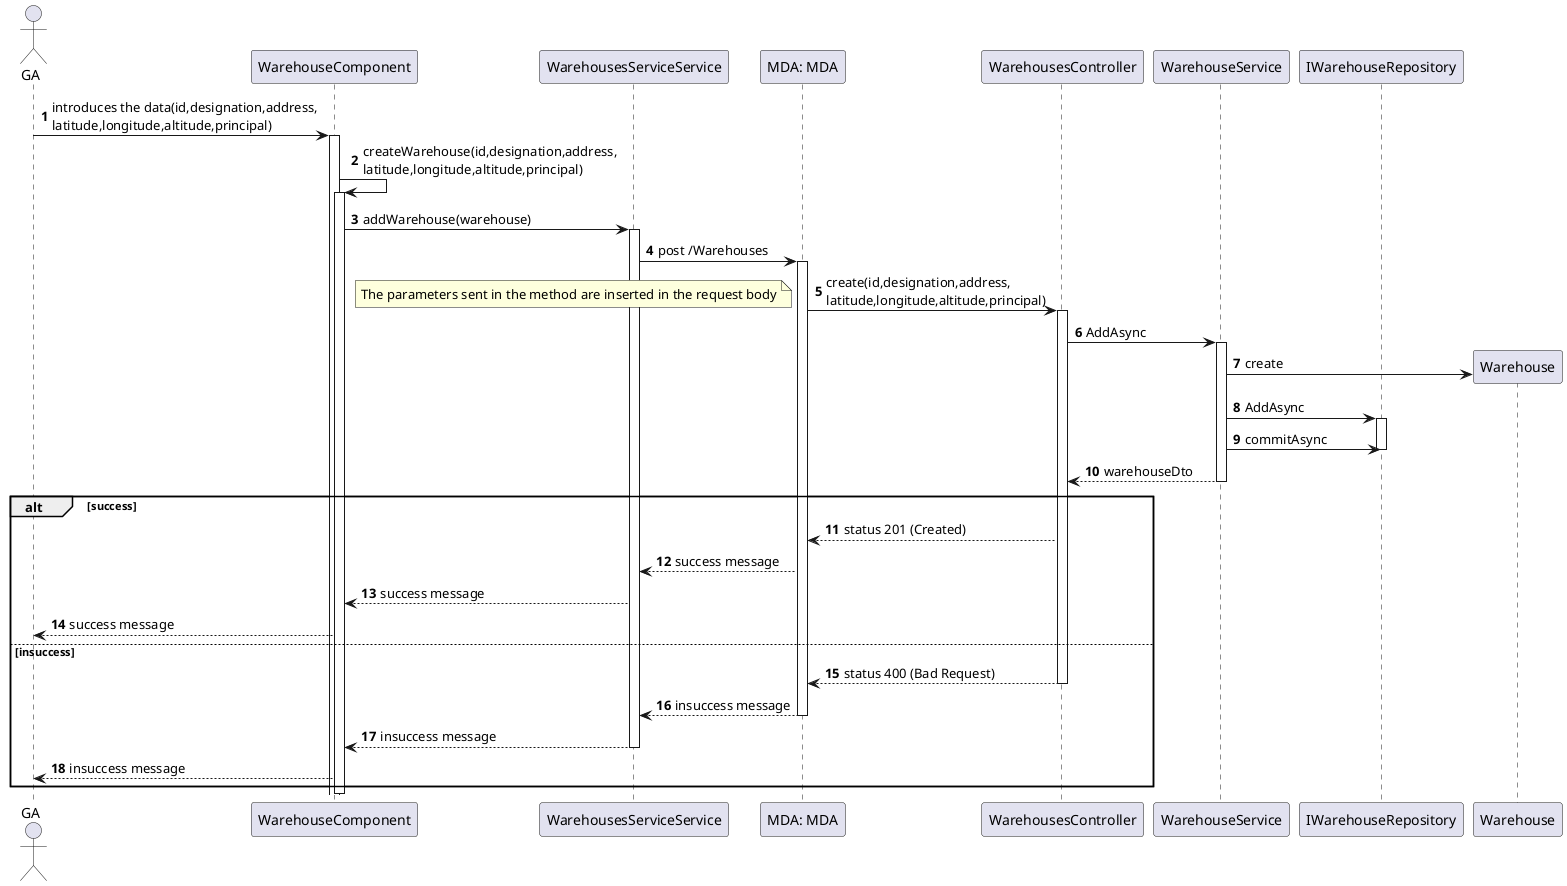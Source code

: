 @startuml
'https://plantuml.com/sequence-diagram

autonumber
actor "GA" as GA
participant "WarehouseComponent" as COMP
participant "WarehousesServiceService" as SS
participant "MDA: MDA" as MDA 
participant "WarehousesController" as controller
participant "WarehouseService" as service
participant "IWarehouseRepository" as repository



GA -> COMP : introduces the data(id,designation,address,\nlatitude,longitude,altitude,principal)
activate COMP
COMP -> COMP : createWarehouse(id,designation,address,\nlatitude,longitude,altitude,principal)
activate COMP
COMP -> SS : addWarehouse(warehouse)
activate SS
SS -> MDA : post /Warehouses
activate MDA

MDA -> controller :  create(id,designation,address,\nlatitude,longitude,altitude,principal)

activate controller

note left
 The parameters sent in the method are inserted in the request body
end note

controller-> service : AddAsync

activate service

service -> Warehouse** : create

service -> repository : AddAsync
activate repository
service-> repository: commitAsync

deactivate repository
service --> controller : warehouseDto
deactivate service

alt success
controller --> MDA : status 201 (Created)

MDA --> SS : success message
SS --> COMP : success message

GA <-- COMP : success message

else insuccess
controller --> MDA : status 400 (Bad Request)
deactivate controller

MDA --> SS : insuccess message
deactivate MDA
SS --> COMP : insuccess message
deactivate SS

GA <-- COMP : insuccess message

deactivate MDA
end
deactivate COMP


@enduml